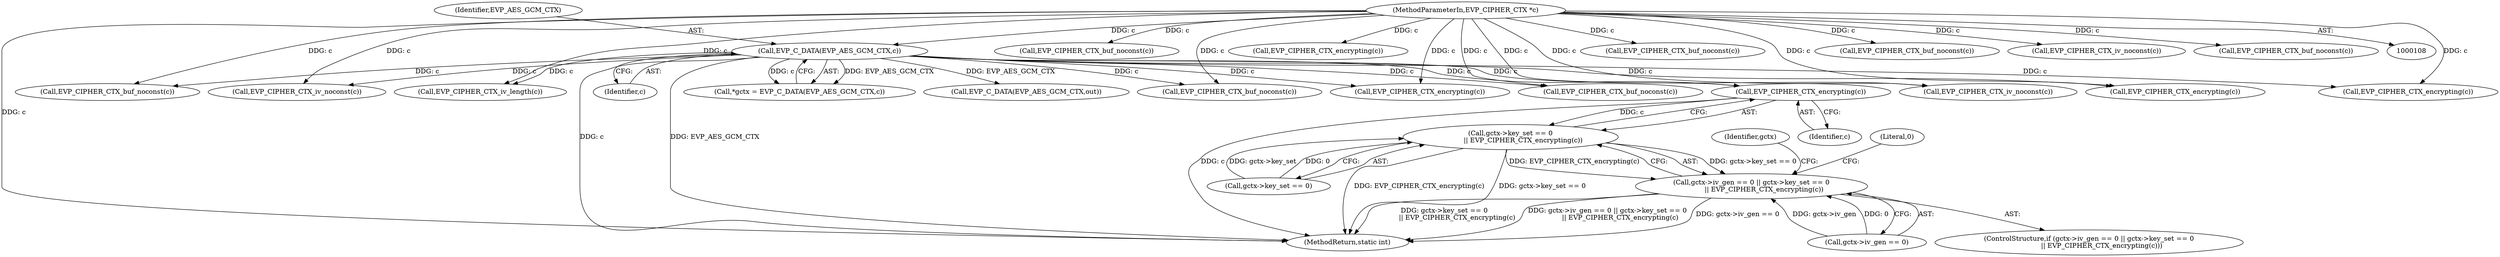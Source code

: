 digraph "0_openssl_00d965474b22b54e4275232bc71ee0c699c5cd21_0@pointer" {
"1000423" [label="(Call,EVP_CIPHER_CTX_encrypting(c))"];
"1000117" [label="(Call,EVP_C_DATA(EVP_AES_GCM_CTX,c))"];
"1000109" [label="(MethodParameterIn,EVP_CIPHER_CTX *c)"];
"1000417" [label="(Call,gctx->key_set == 0\n            || EVP_CIPHER_CTX_encrypting(c))"];
"1000411" [label="(Call,gctx->iv_gen == 0 || gctx->key_set == 0\n            || EVP_CIPHER_CTX_encrypting(c))"];
"1000423" [label="(Call,EVP_CIPHER_CTX_encrypting(c))"];
"1000119" [label="(Identifier,c)"];
"1000430" [label="(Identifier,gctx)"];
"1000138" [label="(Call,EVP_CIPHER_CTX_iv_length(c))"];
"1000225" [label="(Call,EVP_CIPHER_CTX_encrypting(c))"];
"1000115" [label="(Call,*gctx = EVP_C_DATA(EVP_AES_GCM_CTX,c))"];
"1000424" [label="(Identifier,c)"];
"1000481" [label="(Call,EVP_CIPHER_CTX_buf_noconst(c))"];
"1000315" [label="(Call,EVP_CIPHER_CTX_encrypting(c))"];
"1000498" [label="(Call,EVP_CIPHER_CTX_encrypting(c))"];
"1000465" [label="(Call,EVP_CIPHER_CTX_buf_noconst(c))"];
"1000109" [label="(MethodParameterIn,EVP_CIPHER_CTX *c)"];
"1000418" [label="(Call,gctx->key_set == 0)"];
"1000188" [label="(Call,EVP_CIPHER_CTX_iv_noconst(c))"];
"1000264" [label="(Call,EVP_CIPHER_CTX_buf_noconst(c))"];
"1000412" [label="(Call,gctx->iv_gen == 0)"];
"1000417" [label="(Call,gctx->key_set == 0\n            || EVP_CIPHER_CTX_encrypting(c))"];
"1000230" [label="(Call,EVP_CIPHER_CTX_buf_noconst(c))"];
"1000410" [label="(ControlStructure,if (gctx->iv_gen == 0 || gctx->key_set == 0\n            || EVP_CIPHER_CTX_encrypting(c)))"];
"1000426" [label="(Literal,0)"];
"1000572" [label="(Call,EVP_CIPHER_CTX_iv_noconst(c))"];
"1000614" [label="(MethodReturn,static int)"];
"1000411" [label="(Call,gctx->iv_gen == 0 || gctx->key_set == 0\n            || EVP_CIPHER_CTX_encrypting(c))"];
"1000534" [label="(Call,EVP_C_DATA(EVP_AES_GCM_CTX,out))"];
"1000488" [label="(Call,EVP_CIPHER_CTX_buf_noconst(c))"];
"1000253" [label="(Call,EVP_CIPHER_CTX_encrypting(c))"];
"1000505" [label="(Call,EVP_CIPHER_CTX_buf_noconst(c))"];
"1000118" [label="(Identifier,EVP_AES_GCM_CTX)"];
"1000144" [label="(Call,EVP_CIPHER_CTX_iv_noconst(c))"];
"1000515" [label="(Call,EVP_CIPHER_CTX_buf_noconst(c))"];
"1000117" [label="(Call,EVP_C_DATA(EVP_AES_GCM_CTX,c))"];
"1000423" -> "1000417"  [label="AST: "];
"1000423" -> "1000424"  [label="CFG: "];
"1000424" -> "1000423"  [label="AST: "];
"1000417" -> "1000423"  [label="CFG: "];
"1000423" -> "1000614"  [label="DDG: c"];
"1000423" -> "1000417"  [label="DDG: c"];
"1000117" -> "1000423"  [label="DDG: c"];
"1000109" -> "1000423"  [label="DDG: c"];
"1000117" -> "1000115"  [label="AST: "];
"1000117" -> "1000119"  [label="CFG: "];
"1000118" -> "1000117"  [label="AST: "];
"1000119" -> "1000117"  [label="AST: "];
"1000115" -> "1000117"  [label="CFG: "];
"1000117" -> "1000614"  [label="DDG: EVP_AES_GCM_CTX"];
"1000117" -> "1000614"  [label="DDG: c"];
"1000117" -> "1000115"  [label="DDG: EVP_AES_GCM_CTX"];
"1000117" -> "1000115"  [label="DDG: c"];
"1000109" -> "1000117"  [label="DDG: c"];
"1000117" -> "1000138"  [label="DDG: c"];
"1000117" -> "1000188"  [label="DDG: c"];
"1000117" -> "1000225"  [label="DDG: c"];
"1000117" -> "1000230"  [label="DDG: c"];
"1000117" -> "1000253"  [label="DDG: c"];
"1000117" -> "1000264"  [label="DDG: c"];
"1000117" -> "1000315"  [label="DDG: c"];
"1000117" -> "1000465"  [label="DDG: c"];
"1000117" -> "1000534"  [label="DDG: EVP_AES_GCM_CTX"];
"1000117" -> "1000572"  [label="DDG: c"];
"1000109" -> "1000108"  [label="AST: "];
"1000109" -> "1000614"  [label="DDG: c"];
"1000109" -> "1000138"  [label="DDG: c"];
"1000109" -> "1000144"  [label="DDG: c"];
"1000109" -> "1000188"  [label="DDG: c"];
"1000109" -> "1000225"  [label="DDG: c"];
"1000109" -> "1000230"  [label="DDG: c"];
"1000109" -> "1000253"  [label="DDG: c"];
"1000109" -> "1000264"  [label="DDG: c"];
"1000109" -> "1000315"  [label="DDG: c"];
"1000109" -> "1000465"  [label="DDG: c"];
"1000109" -> "1000481"  [label="DDG: c"];
"1000109" -> "1000488"  [label="DDG: c"];
"1000109" -> "1000498"  [label="DDG: c"];
"1000109" -> "1000505"  [label="DDG: c"];
"1000109" -> "1000515"  [label="DDG: c"];
"1000109" -> "1000572"  [label="DDG: c"];
"1000417" -> "1000411"  [label="AST: "];
"1000417" -> "1000418"  [label="CFG: "];
"1000418" -> "1000417"  [label="AST: "];
"1000411" -> "1000417"  [label="CFG: "];
"1000417" -> "1000614"  [label="DDG: EVP_CIPHER_CTX_encrypting(c)"];
"1000417" -> "1000614"  [label="DDG: gctx->key_set == 0"];
"1000417" -> "1000411"  [label="DDG: gctx->key_set == 0"];
"1000417" -> "1000411"  [label="DDG: EVP_CIPHER_CTX_encrypting(c)"];
"1000418" -> "1000417"  [label="DDG: gctx->key_set"];
"1000418" -> "1000417"  [label="DDG: 0"];
"1000411" -> "1000410"  [label="AST: "];
"1000411" -> "1000412"  [label="CFG: "];
"1000412" -> "1000411"  [label="AST: "];
"1000426" -> "1000411"  [label="CFG: "];
"1000430" -> "1000411"  [label="CFG: "];
"1000411" -> "1000614"  [label="DDG: gctx->iv_gen == 0 || gctx->key_set == 0\n            || EVP_CIPHER_CTX_encrypting(c)"];
"1000411" -> "1000614"  [label="DDG: gctx->iv_gen == 0"];
"1000411" -> "1000614"  [label="DDG: gctx->key_set == 0\n            || EVP_CIPHER_CTX_encrypting(c)"];
"1000412" -> "1000411"  [label="DDG: gctx->iv_gen"];
"1000412" -> "1000411"  [label="DDG: 0"];
}
